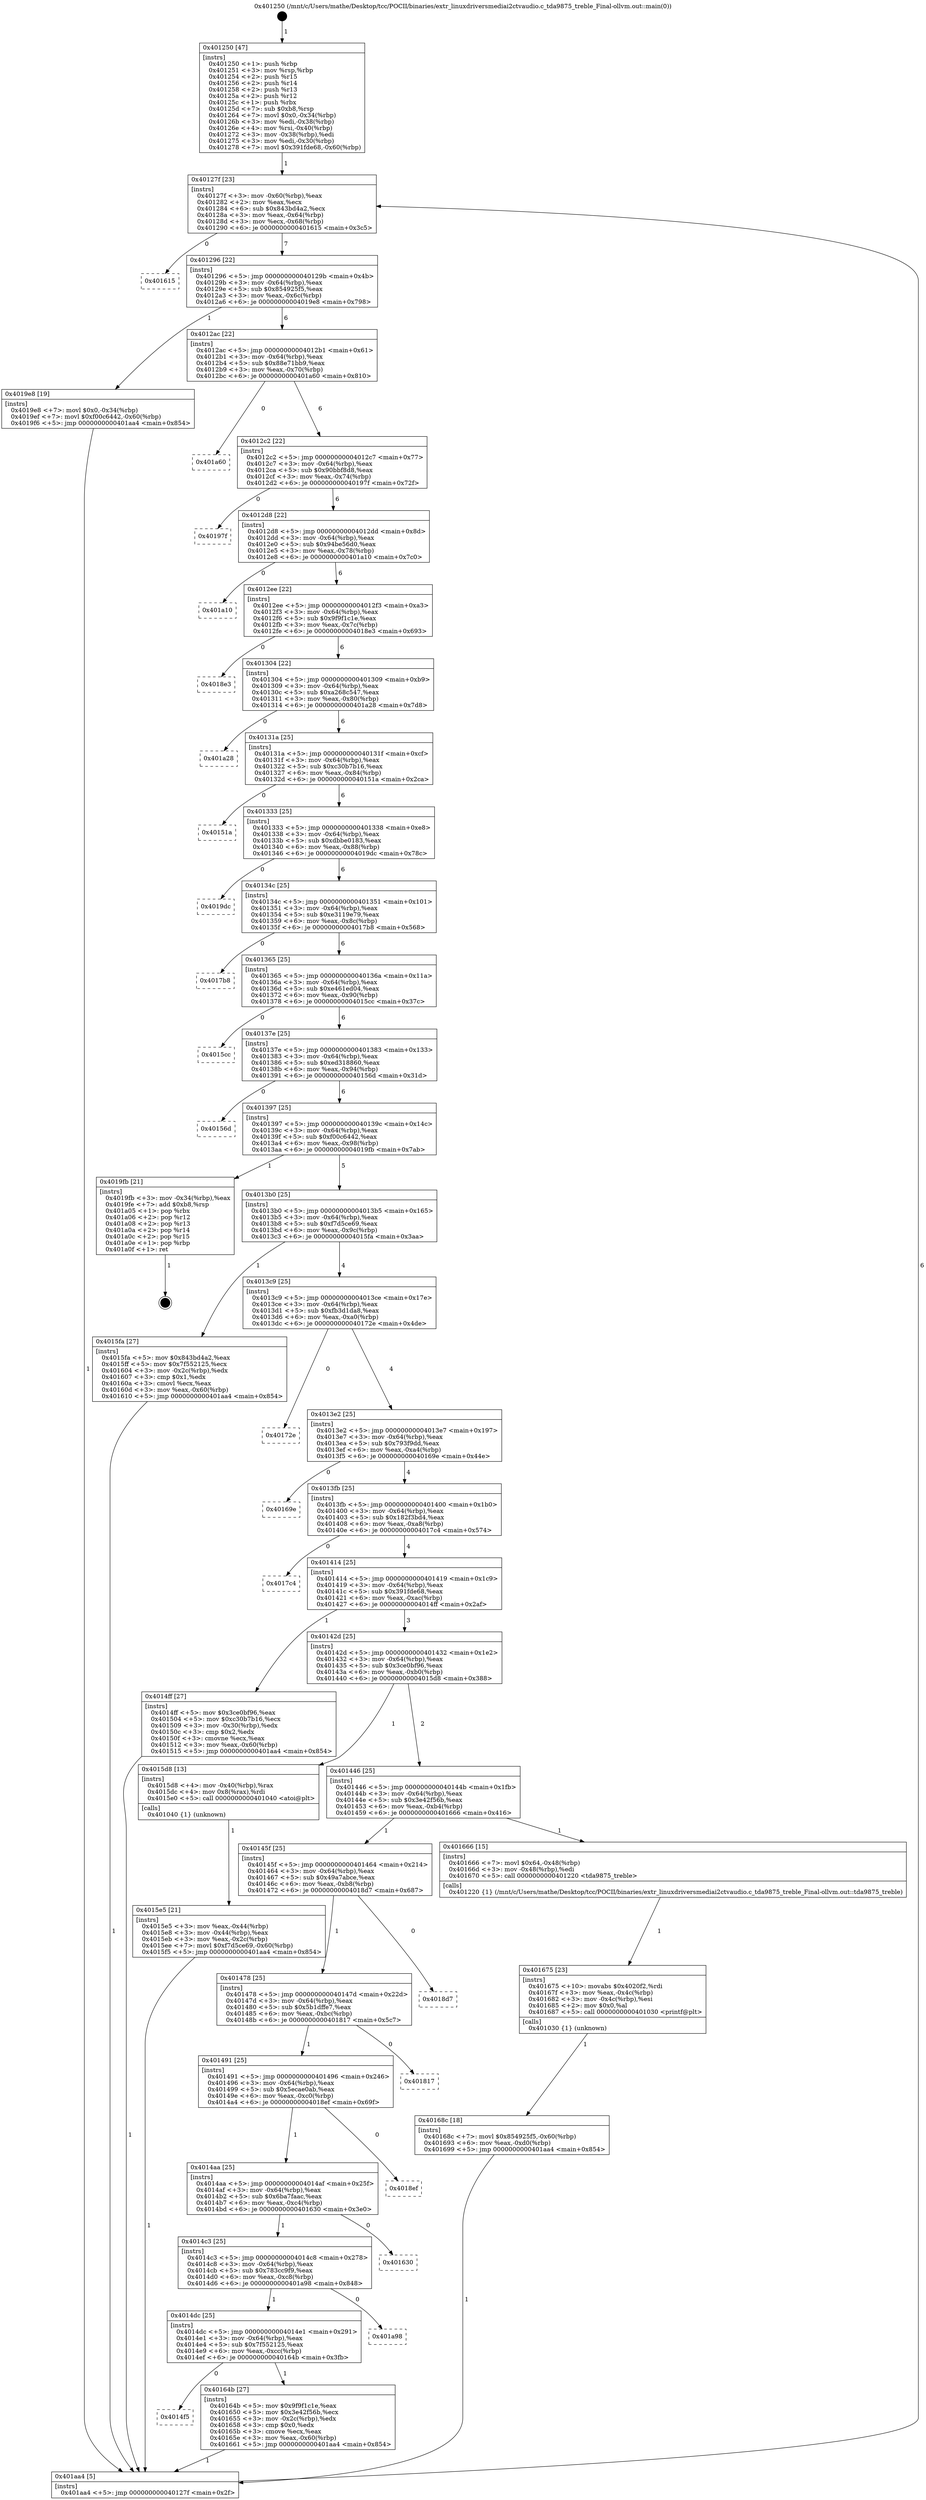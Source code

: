 digraph "0x401250" {
  label = "0x401250 (/mnt/c/Users/mathe/Desktop/tcc/POCII/binaries/extr_linuxdriversmediai2ctvaudio.c_tda9875_treble_Final-ollvm.out::main(0))"
  labelloc = "t"
  node[shape=record]

  Entry [label="",width=0.3,height=0.3,shape=circle,fillcolor=black,style=filled]
  "0x40127f" [label="{
     0x40127f [23]\l
     | [instrs]\l
     &nbsp;&nbsp;0x40127f \<+3\>: mov -0x60(%rbp),%eax\l
     &nbsp;&nbsp;0x401282 \<+2\>: mov %eax,%ecx\l
     &nbsp;&nbsp;0x401284 \<+6\>: sub $0x843bd4a2,%ecx\l
     &nbsp;&nbsp;0x40128a \<+3\>: mov %eax,-0x64(%rbp)\l
     &nbsp;&nbsp;0x40128d \<+3\>: mov %ecx,-0x68(%rbp)\l
     &nbsp;&nbsp;0x401290 \<+6\>: je 0000000000401615 \<main+0x3c5\>\l
  }"]
  "0x401615" [label="{
     0x401615\l
  }", style=dashed]
  "0x401296" [label="{
     0x401296 [22]\l
     | [instrs]\l
     &nbsp;&nbsp;0x401296 \<+5\>: jmp 000000000040129b \<main+0x4b\>\l
     &nbsp;&nbsp;0x40129b \<+3\>: mov -0x64(%rbp),%eax\l
     &nbsp;&nbsp;0x40129e \<+5\>: sub $0x854925f5,%eax\l
     &nbsp;&nbsp;0x4012a3 \<+3\>: mov %eax,-0x6c(%rbp)\l
     &nbsp;&nbsp;0x4012a6 \<+6\>: je 00000000004019e8 \<main+0x798\>\l
  }"]
  Exit [label="",width=0.3,height=0.3,shape=circle,fillcolor=black,style=filled,peripheries=2]
  "0x4019e8" [label="{
     0x4019e8 [19]\l
     | [instrs]\l
     &nbsp;&nbsp;0x4019e8 \<+7\>: movl $0x0,-0x34(%rbp)\l
     &nbsp;&nbsp;0x4019ef \<+7\>: movl $0xf00c6442,-0x60(%rbp)\l
     &nbsp;&nbsp;0x4019f6 \<+5\>: jmp 0000000000401aa4 \<main+0x854\>\l
  }"]
  "0x4012ac" [label="{
     0x4012ac [22]\l
     | [instrs]\l
     &nbsp;&nbsp;0x4012ac \<+5\>: jmp 00000000004012b1 \<main+0x61\>\l
     &nbsp;&nbsp;0x4012b1 \<+3\>: mov -0x64(%rbp),%eax\l
     &nbsp;&nbsp;0x4012b4 \<+5\>: sub $0x88e71bb9,%eax\l
     &nbsp;&nbsp;0x4012b9 \<+3\>: mov %eax,-0x70(%rbp)\l
     &nbsp;&nbsp;0x4012bc \<+6\>: je 0000000000401a60 \<main+0x810\>\l
  }"]
  "0x40168c" [label="{
     0x40168c [18]\l
     | [instrs]\l
     &nbsp;&nbsp;0x40168c \<+7\>: movl $0x854925f5,-0x60(%rbp)\l
     &nbsp;&nbsp;0x401693 \<+6\>: mov %eax,-0xd0(%rbp)\l
     &nbsp;&nbsp;0x401699 \<+5\>: jmp 0000000000401aa4 \<main+0x854\>\l
  }"]
  "0x401a60" [label="{
     0x401a60\l
  }", style=dashed]
  "0x4012c2" [label="{
     0x4012c2 [22]\l
     | [instrs]\l
     &nbsp;&nbsp;0x4012c2 \<+5\>: jmp 00000000004012c7 \<main+0x77\>\l
     &nbsp;&nbsp;0x4012c7 \<+3\>: mov -0x64(%rbp),%eax\l
     &nbsp;&nbsp;0x4012ca \<+5\>: sub $0x90bbf8d8,%eax\l
     &nbsp;&nbsp;0x4012cf \<+3\>: mov %eax,-0x74(%rbp)\l
     &nbsp;&nbsp;0x4012d2 \<+6\>: je 000000000040197f \<main+0x72f\>\l
  }"]
  "0x401675" [label="{
     0x401675 [23]\l
     | [instrs]\l
     &nbsp;&nbsp;0x401675 \<+10\>: movabs $0x4020f2,%rdi\l
     &nbsp;&nbsp;0x40167f \<+3\>: mov %eax,-0x4c(%rbp)\l
     &nbsp;&nbsp;0x401682 \<+3\>: mov -0x4c(%rbp),%esi\l
     &nbsp;&nbsp;0x401685 \<+2\>: mov $0x0,%al\l
     &nbsp;&nbsp;0x401687 \<+5\>: call 0000000000401030 \<printf@plt\>\l
     | [calls]\l
     &nbsp;&nbsp;0x401030 \{1\} (unknown)\l
  }"]
  "0x40197f" [label="{
     0x40197f\l
  }", style=dashed]
  "0x4012d8" [label="{
     0x4012d8 [22]\l
     | [instrs]\l
     &nbsp;&nbsp;0x4012d8 \<+5\>: jmp 00000000004012dd \<main+0x8d\>\l
     &nbsp;&nbsp;0x4012dd \<+3\>: mov -0x64(%rbp),%eax\l
     &nbsp;&nbsp;0x4012e0 \<+5\>: sub $0x94be56d0,%eax\l
     &nbsp;&nbsp;0x4012e5 \<+3\>: mov %eax,-0x78(%rbp)\l
     &nbsp;&nbsp;0x4012e8 \<+6\>: je 0000000000401a10 \<main+0x7c0\>\l
  }"]
  "0x4014f5" [label="{
     0x4014f5\l
  }", style=dashed]
  "0x401a10" [label="{
     0x401a10\l
  }", style=dashed]
  "0x4012ee" [label="{
     0x4012ee [22]\l
     | [instrs]\l
     &nbsp;&nbsp;0x4012ee \<+5\>: jmp 00000000004012f3 \<main+0xa3\>\l
     &nbsp;&nbsp;0x4012f3 \<+3\>: mov -0x64(%rbp),%eax\l
     &nbsp;&nbsp;0x4012f6 \<+5\>: sub $0x9f9f1c1e,%eax\l
     &nbsp;&nbsp;0x4012fb \<+3\>: mov %eax,-0x7c(%rbp)\l
     &nbsp;&nbsp;0x4012fe \<+6\>: je 00000000004018e3 \<main+0x693\>\l
  }"]
  "0x40164b" [label="{
     0x40164b [27]\l
     | [instrs]\l
     &nbsp;&nbsp;0x40164b \<+5\>: mov $0x9f9f1c1e,%eax\l
     &nbsp;&nbsp;0x401650 \<+5\>: mov $0x3e42f56b,%ecx\l
     &nbsp;&nbsp;0x401655 \<+3\>: mov -0x2c(%rbp),%edx\l
     &nbsp;&nbsp;0x401658 \<+3\>: cmp $0x0,%edx\l
     &nbsp;&nbsp;0x40165b \<+3\>: cmove %ecx,%eax\l
     &nbsp;&nbsp;0x40165e \<+3\>: mov %eax,-0x60(%rbp)\l
     &nbsp;&nbsp;0x401661 \<+5\>: jmp 0000000000401aa4 \<main+0x854\>\l
  }"]
  "0x4018e3" [label="{
     0x4018e3\l
  }", style=dashed]
  "0x401304" [label="{
     0x401304 [22]\l
     | [instrs]\l
     &nbsp;&nbsp;0x401304 \<+5\>: jmp 0000000000401309 \<main+0xb9\>\l
     &nbsp;&nbsp;0x401309 \<+3\>: mov -0x64(%rbp),%eax\l
     &nbsp;&nbsp;0x40130c \<+5\>: sub $0xa268c547,%eax\l
     &nbsp;&nbsp;0x401311 \<+3\>: mov %eax,-0x80(%rbp)\l
     &nbsp;&nbsp;0x401314 \<+6\>: je 0000000000401a28 \<main+0x7d8\>\l
  }"]
  "0x4014dc" [label="{
     0x4014dc [25]\l
     | [instrs]\l
     &nbsp;&nbsp;0x4014dc \<+5\>: jmp 00000000004014e1 \<main+0x291\>\l
     &nbsp;&nbsp;0x4014e1 \<+3\>: mov -0x64(%rbp),%eax\l
     &nbsp;&nbsp;0x4014e4 \<+5\>: sub $0x7f552125,%eax\l
     &nbsp;&nbsp;0x4014e9 \<+6\>: mov %eax,-0xcc(%rbp)\l
     &nbsp;&nbsp;0x4014ef \<+6\>: je 000000000040164b \<main+0x3fb\>\l
  }"]
  "0x401a28" [label="{
     0x401a28\l
  }", style=dashed]
  "0x40131a" [label="{
     0x40131a [25]\l
     | [instrs]\l
     &nbsp;&nbsp;0x40131a \<+5\>: jmp 000000000040131f \<main+0xcf\>\l
     &nbsp;&nbsp;0x40131f \<+3\>: mov -0x64(%rbp),%eax\l
     &nbsp;&nbsp;0x401322 \<+5\>: sub $0xc30b7b16,%eax\l
     &nbsp;&nbsp;0x401327 \<+6\>: mov %eax,-0x84(%rbp)\l
     &nbsp;&nbsp;0x40132d \<+6\>: je 000000000040151a \<main+0x2ca\>\l
  }"]
  "0x401a98" [label="{
     0x401a98\l
  }", style=dashed]
  "0x40151a" [label="{
     0x40151a\l
  }", style=dashed]
  "0x401333" [label="{
     0x401333 [25]\l
     | [instrs]\l
     &nbsp;&nbsp;0x401333 \<+5\>: jmp 0000000000401338 \<main+0xe8\>\l
     &nbsp;&nbsp;0x401338 \<+3\>: mov -0x64(%rbp),%eax\l
     &nbsp;&nbsp;0x40133b \<+5\>: sub $0xdbbe0183,%eax\l
     &nbsp;&nbsp;0x401340 \<+6\>: mov %eax,-0x88(%rbp)\l
     &nbsp;&nbsp;0x401346 \<+6\>: je 00000000004019dc \<main+0x78c\>\l
  }"]
  "0x4014c3" [label="{
     0x4014c3 [25]\l
     | [instrs]\l
     &nbsp;&nbsp;0x4014c3 \<+5\>: jmp 00000000004014c8 \<main+0x278\>\l
     &nbsp;&nbsp;0x4014c8 \<+3\>: mov -0x64(%rbp),%eax\l
     &nbsp;&nbsp;0x4014cb \<+5\>: sub $0x783cc9f9,%eax\l
     &nbsp;&nbsp;0x4014d0 \<+6\>: mov %eax,-0xc8(%rbp)\l
     &nbsp;&nbsp;0x4014d6 \<+6\>: je 0000000000401a98 \<main+0x848\>\l
  }"]
  "0x4019dc" [label="{
     0x4019dc\l
  }", style=dashed]
  "0x40134c" [label="{
     0x40134c [25]\l
     | [instrs]\l
     &nbsp;&nbsp;0x40134c \<+5\>: jmp 0000000000401351 \<main+0x101\>\l
     &nbsp;&nbsp;0x401351 \<+3\>: mov -0x64(%rbp),%eax\l
     &nbsp;&nbsp;0x401354 \<+5\>: sub $0xe3119e79,%eax\l
     &nbsp;&nbsp;0x401359 \<+6\>: mov %eax,-0x8c(%rbp)\l
     &nbsp;&nbsp;0x40135f \<+6\>: je 00000000004017b8 \<main+0x568\>\l
  }"]
  "0x401630" [label="{
     0x401630\l
  }", style=dashed]
  "0x4017b8" [label="{
     0x4017b8\l
  }", style=dashed]
  "0x401365" [label="{
     0x401365 [25]\l
     | [instrs]\l
     &nbsp;&nbsp;0x401365 \<+5\>: jmp 000000000040136a \<main+0x11a\>\l
     &nbsp;&nbsp;0x40136a \<+3\>: mov -0x64(%rbp),%eax\l
     &nbsp;&nbsp;0x40136d \<+5\>: sub $0xe461ed04,%eax\l
     &nbsp;&nbsp;0x401372 \<+6\>: mov %eax,-0x90(%rbp)\l
     &nbsp;&nbsp;0x401378 \<+6\>: je 00000000004015cc \<main+0x37c\>\l
  }"]
  "0x4014aa" [label="{
     0x4014aa [25]\l
     | [instrs]\l
     &nbsp;&nbsp;0x4014aa \<+5\>: jmp 00000000004014af \<main+0x25f\>\l
     &nbsp;&nbsp;0x4014af \<+3\>: mov -0x64(%rbp),%eax\l
     &nbsp;&nbsp;0x4014b2 \<+5\>: sub $0x6ba7faac,%eax\l
     &nbsp;&nbsp;0x4014b7 \<+6\>: mov %eax,-0xc4(%rbp)\l
     &nbsp;&nbsp;0x4014bd \<+6\>: je 0000000000401630 \<main+0x3e0\>\l
  }"]
  "0x4015cc" [label="{
     0x4015cc\l
  }", style=dashed]
  "0x40137e" [label="{
     0x40137e [25]\l
     | [instrs]\l
     &nbsp;&nbsp;0x40137e \<+5\>: jmp 0000000000401383 \<main+0x133\>\l
     &nbsp;&nbsp;0x401383 \<+3\>: mov -0x64(%rbp),%eax\l
     &nbsp;&nbsp;0x401386 \<+5\>: sub $0xed318860,%eax\l
     &nbsp;&nbsp;0x40138b \<+6\>: mov %eax,-0x94(%rbp)\l
     &nbsp;&nbsp;0x401391 \<+6\>: je 000000000040156d \<main+0x31d\>\l
  }"]
  "0x4018ef" [label="{
     0x4018ef\l
  }", style=dashed]
  "0x40156d" [label="{
     0x40156d\l
  }", style=dashed]
  "0x401397" [label="{
     0x401397 [25]\l
     | [instrs]\l
     &nbsp;&nbsp;0x401397 \<+5\>: jmp 000000000040139c \<main+0x14c\>\l
     &nbsp;&nbsp;0x40139c \<+3\>: mov -0x64(%rbp),%eax\l
     &nbsp;&nbsp;0x40139f \<+5\>: sub $0xf00c6442,%eax\l
     &nbsp;&nbsp;0x4013a4 \<+6\>: mov %eax,-0x98(%rbp)\l
     &nbsp;&nbsp;0x4013aa \<+6\>: je 00000000004019fb \<main+0x7ab\>\l
  }"]
  "0x401491" [label="{
     0x401491 [25]\l
     | [instrs]\l
     &nbsp;&nbsp;0x401491 \<+5\>: jmp 0000000000401496 \<main+0x246\>\l
     &nbsp;&nbsp;0x401496 \<+3\>: mov -0x64(%rbp),%eax\l
     &nbsp;&nbsp;0x401499 \<+5\>: sub $0x5ecae0ab,%eax\l
     &nbsp;&nbsp;0x40149e \<+6\>: mov %eax,-0xc0(%rbp)\l
     &nbsp;&nbsp;0x4014a4 \<+6\>: je 00000000004018ef \<main+0x69f\>\l
  }"]
  "0x4019fb" [label="{
     0x4019fb [21]\l
     | [instrs]\l
     &nbsp;&nbsp;0x4019fb \<+3\>: mov -0x34(%rbp),%eax\l
     &nbsp;&nbsp;0x4019fe \<+7\>: add $0xb8,%rsp\l
     &nbsp;&nbsp;0x401a05 \<+1\>: pop %rbx\l
     &nbsp;&nbsp;0x401a06 \<+2\>: pop %r12\l
     &nbsp;&nbsp;0x401a08 \<+2\>: pop %r13\l
     &nbsp;&nbsp;0x401a0a \<+2\>: pop %r14\l
     &nbsp;&nbsp;0x401a0c \<+2\>: pop %r15\l
     &nbsp;&nbsp;0x401a0e \<+1\>: pop %rbp\l
     &nbsp;&nbsp;0x401a0f \<+1\>: ret\l
  }"]
  "0x4013b0" [label="{
     0x4013b0 [25]\l
     | [instrs]\l
     &nbsp;&nbsp;0x4013b0 \<+5\>: jmp 00000000004013b5 \<main+0x165\>\l
     &nbsp;&nbsp;0x4013b5 \<+3\>: mov -0x64(%rbp),%eax\l
     &nbsp;&nbsp;0x4013b8 \<+5\>: sub $0xf7d5ce69,%eax\l
     &nbsp;&nbsp;0x4013bd \<+6\>: mov %eax,-0x9c(%rbp)\l
     &nbsp;&nbsp;0x4013c3 \<+6\>: je 00000000004015fa \<main+0x3aa\>\l
  }"]
  "0x401817" [label="{
     0x401817\l
  }", style=dashed]
  "0x4015fa" [label="{
     0x4015fa [27]\l
     | [instrs]\l
     &nbsp;&nbsp;0x4015fa \<+5\>: mov $0x843bd4a2,%eax\l
     &nbsp;&nbsp;0x4015ff \<+5\>: mov $0x7f552125,%ecx\l
     &nbsp;&nbsp;0x401604 \<+3\>: mov -0x2c(%rbp),%edx\l
     &nbsp;&nbsp;0x401607 \<+3\>: cmp $0x1,%edx\l
     &nbsp;&nbsp;0x40160a \<+3\>: cmovl %ecx,%eax\l
     &nbsp;&nbsp;0x40160d \<+3\>: mov %eax,-0x60(%rbp)\l
     &nbsp;&nbsp;0x401610 \<+5\>: jmp 0000000000401aa4 \<main+0x854\>\l
  }"]
  "0x4013c9" [label="{
     0x4013c9 [25]\l
     | [instrs]\l
     &nbsp;&nbsp;0x4013c9 \<+5\>: jmp 00000000004013ce \<main+0x17e\>\l
     &nbsp;&nbsp;0x4013ce \<+3\>: mov -0x64(%rbp),%eax\l
     &nbsp;&nbsp;0x4013d1 \<+5\>: sub $0xfb3d1da8,%eax\l
     &nbsp;&nbsp;0x4013d6 \<+6\>: mov %eax,-0xa0(%rbp)\l
     &nbsp;&nbsp;0x4013dc \<+6\>: je 000000000040172e \<main+0x4de\>\l
  }"]
  "0x401478" [label="{
     0x401478 [25]\l
     | [instrs]\l
     &nbsp;&nbsp;0x401478 \<+5\>: jmp 000000000040147d \<main+0x22d\>\l
     &nbsp;&nbsp;0x40147d \<+3\>: mov -0x64(%rbp),%eax\l
     &nbsp;&nbsp;0x401480 \<+5\>: sub $0x5b1dffe7,%eax\l
     &nbsp;&nbsp;0x401485 \<+6\>: mov %eax,-0xbc(%rbp)\l
     &nbsp;&nbsp;0x40148b \<+6\>: je 0000000000401817 \<main+0x5c7\>\l
  }"]
  "0x40172e" [label="{
     0x40172e\l
  }", style=dashed]
  "0x4013e2" [label="{
     0x4013e2 [25]\l
     | [instrs]\l
     &nbsp;&nbsp;0x4013e2 \<+5\>: jmp 00000000004013e7 \<main+0x197\>\l
     &nbsp;&nbsp;0x4013e7 \<+3\>: mov -0x64(%rbp),%eax\l
     &nbsp;&nbsp;0x4013ea \<+5\>: sub $0x793f9dd,%eax\l
     &nbsp;&nbsp;0x4013ef \<+6\>: mov %eax,-0xa4(%rbp)\l
     &nbsp;&nbsp;0x4013f5 \<+6\>: je 000000000040169e \<main+0x44e\>\l
  }"]
  "0x4018d7" [label="{
     0x4018d7\l
  }", style=dashed]
  "0x40169e" [label="{
     0x40169e\l
  }", style=dashed]
  "0x4013fb" [label="{
     0x4013fb [25]\l
     | [instrs]\l
     &nbsp;&nbsp;0x4013fb \<+5\>: jmp 0000000000401400 \<main+0x1b0\>\l
     &nbsp;&nbsp;0x401400 \<+3\>: mov -0x64(%rbp),%eax\l
     &nbsp;&nbsp;0x401403 \<+5\>: sub $0x182f3bd4,%eax\l
     &nbsp;&nbsp;0x401408 \<+6\>: mov %eax,-0xa8(%rbp)\l
     &nbsp;&nbsp;0x40140e \<+6\>: je 00000000004017c4 \<main+0x574\>\l
  }"]
  "0x40145f" [label="{
     0x40145f [25]\l
     | [instrs]\l
     &nbsp;&nbsp;0x40145f \<+5\>: jmp 0000000000401464 \<main+0x214\>\l
     &nbsp;&nbsp;0x401464 \<+3\>: mov -0x64(%rbp),%eax\l
     &nbsp;&nbsp;0x401467 \<+5\>: sub $0x49a7abce,%eax\l
     &nbsp;&nbsp;0x40146c \<+6\>: mov %eax,-0xb8(%rbp)\l
     &nbsp;&nbsp;0x401472 \<+6\>: je 00000000004018d7 \<main+0x687\>\l
  }"]
  "0x4017c4" [label="{
     0x4017c4\l
  }", style=dashed]
  "0x401414" [label="{
     0x401414 [25]\l
     | [instrs]\l
     &nbsp;&nbsp;0x401414 \<+5\>: jmp 0000000000401419 \<main+0x1c9\>\l
     &nbsp;&nbsp;0x401419 \<+3\>: mov -0x64(%rbp),%eax\l
     &nbsp;&nbsp;0x40141c \<+5\>: sub $0x391fde68,%eax\l
     &nbsp;&nbsp;0x401421 \<+6\>: mov %eax,-0xac(%rbp)\l
     &nbsp;&nbsp;0x401427 \<+6\>: je 00000000004014ff \<main+0x2af\>\l
  }"]
  "0x401666" [label="{
     0x401666 [15]\l
     | [instrs]\l
     &nbsp;&nbsp;0x401666 \<+7\>: movl $0x64,-0x48(%rbp)\l
     &nbsp;&nbsp;0x40166d \<+3\>: mov -0x48(%rbp),%edi\l
     &nbsp;&nbsp;0x401670 \<+5\>: call 0000000000401220 \<tda9875_treble\>\l
     | [calls]\l
     &nbsp;&nbsp;0x401220 \{1\} (/mnt/c/Users/mathe/Desktop/tcc/POCII/binaries/extr_linuxdriversmediai2ctvaudio.c_tda9875_treble_Final-ollvm.out::tda9875_treble)\l
  }"]
  "0x4014ff" [label="{
     0x4014ff [27]\l
     | [instrs]\l
     &nbsp;&nbsp;0x4014ff \<+5\>: mov $0x3ce0bf96,%eax\l
     &nbsp;&nbsp;0x401504 \<+5\>: mov $0xc30b7b16,%ecx\l
     &nbsp;&nbsp;0x401509 \<+3\>: mov -0x30(%rbp),%edx\l
     &nbsp;&nbsp;0x40150c \<+3\>: cmp $0x2,%edx\l
     &nbsp;&nbsp;0x40150f \<+3\>: cmovne %ecx,%eax\l
     &nbsp;&nbsp;0x401512 \<+3\>: mov %eax,-0x60(%rbp)\l
     &nbsp;&nbsp;0x401515 \<+5\>: jmp 0000000000401aa4 \<main+0x854\>\l
  }"]
  "0x40142d" [label="{
     0x40142d [25]\l
     | [instrs]\l
     &nbsp;&nbsp;0x40142d \<+5\>: jmp 0000000000401432 \<main+0x1e2\>\l
     &nbsp;&nbsp;0x401432 \<+3\>: mov -0x64(%rbp),%eax\l
     &nbsp;&nbsp;0x401435 \<+5\>: sub $0x3ce0bf96,%eax\l
     &nbsp;&nbsp;0x40143a \<+6\>: mov %eax,-0xb0(%rbp)\l
     &nbsp;&nbsp;0x401440 \<+6\>: je 00000000004015d8 \<main+0x388\>\l
  }"]
  "0x401aa4" [label="{
     0x401aa4 [5]\l
     | [instrs]\l
     &nbsp;&nbsp;0x401aa4 \<+5\>: jmp 000000000040127f \<main+0x2f\>\l
  }"]
  "0x401250" [label="{
     0x401250 [47]\l
     | [instrs]\l
     &nbsp;&nbsp;0x401250 \<+1\>: push %rbp\l
     &nbsp;&nbsp;0x401251 \<+3\>: mov %rsp,%rbp\l
     &nbsp;&nbsp;0x401254 \<+2\>: push %r15\l
     &nbsp;&nbsp;0x401256 \<+2\>: push %r14\l
     &nbsp;&nbsp;0x401258 \<+2\>: push %r13\l
     &nbsp;&nbsp;0x40125a \<+2\>: push %r12\l
     &nbsp;&nbsp;0x40125c \<+1\>: push %rbx\l
     &nbsp;&nbsp;0x40125d \<+7\>: sub $0xb8,%rsp\l
     &nbsp;&nbsp;0x401264 \<+7\>: movl $0x0,-0x34(%rbp)\l
     &nbsp;&nbsp;0x40126b \<+3\>: mov %edi,-0x38(%rbp)\l
     &nbsp;&nbsp;0x40126e \<+4\>: mov %rsi,-0x40(%rbp)\l
     &nbsp;&nbsp;0x401272 \<+3\>: mov -0x38(%rbp),%edi\l
     &nbsp;&nbsp;0x401275 \<+3\>: mov %edi,-0x30(%rbp)\l
     &nbsp;&nbsp;0x401278 \<+7\>: movl $0x391fde68,-0x60(%rbp)\l
  }"]
  "0x4015e5" [label="{
     0x4015e5 [21]\l
     | [instrs]\l
     &nbsp;&nbsp;0x4015e5 \<+3\>: mov %eax,-0x44(%rbp)\l
     &nbsp;&nbsp;0x4015e8 \<+3\>: mov -0x44(%rbp),%eax\l
     &nbsp;&nbsp;0x4015eb \<+3\>: mov %eax,-0x2c(%rbp)\l
     &nbsp;&nbsp;0x4015ee \<+7\>: movl $0xf7d5ce69,-0x60(%rbp)\l
     &nbsp;&nbsp;0x4015f5 \<+5\>: jmp 0000000000401aa4 \<main+0x854\>\l
  }"]
  "0x4015d8" [label="{
     0x4015d8 [13]\l
     | [instrs]\l
     &nbsp;&nbsp;0x4015d8 \<+4\>: mov -0x40(%rbp),%rax\l
     &nbsp;&nbsp;0x4015dc \<+4\>: mov 0x8(%rax),%rdi\l
     &nbsp;&nbsp;0x4015e0 \<+5\>: call 0000000000401040 \<atoi@plt\>\l
     | [calls]\l
     &nbsp;&nbsp;0x401040 \{1\} (unknown)\l
  }"]
  "0x401446" [label="{
     0x401446 [25]\l
     | [instrs]\l
     &nbsp;&nbsp;0x401446 \<+5\>: jmp 000000000040144b \<main+0x1fb\>\l
     &nbsp;&nbsp;0x40144b \<+3\>: mov -0x64(%rbp),%eax\l
     &nbsp;&nbsp;0x40144e \<+5\>: sub $0x3e42f56b,%eax\l
     &nbsp;&nbsp;0x401453 \<+6\>: mov %eax,-0xb4(%rbp)\l
     &nbsp;&nbsp;0x401459 \<+6\>: je 0000000000401666 \<main+0x416\>\l
  }"]
  Entry -> "0x401250" [label=" 1"]
  "0x40127f" -> "0x401615" [label=" 0"]
  "0x40127f" -> "0x401296" [label=" 7"]
  "0x4019fb" -> Exit [label=" 1"]
  "0x401296" -> "0x4019e8" [label=" 1"]
  "0x401296" -> "0x4012ac" [label=" 6"]
  "0x4019e8" -> "0x401aa4" [label=" 1"]
  "0x4012ac" -> "0x401a60" [label=" 0"]
  "0x4012ac" -> "0x4012c2" [label=" 6"]
  "0x40168c" -> "0x401aa4" [label=" 1"]
  "0x4012c2" -> "0x40197f" [label=" 0"]
  "0x4012c2" -> "0x4012d8" [label=" 6"]
  "0x401675" -> "0x40168c" [label=" 1"]
  "0x4012d8" -> "0x401a10" [label=" 0"]
  "0x4012d8" -> "0x4012ee" [label=" 6"]
  "0x401666" -> "0x401675" [label=" 1"]
  "0x4012ee" -> "0x4018e3" [label=" 0"]
  "0x4012ee" -> "0x401304" [label=" 6"]
  "0x40164b" -> "0x401aa4" [label=" 1"]
  "0x401304" -> "0x401a28" [label=" 0"]
  "0x401304" -> "0x40131a" [label=" 6"]
  "0x4014dc" -> "0x40164b" [label=" 1"]
  "0x40131a" -> "0x40151a" [label=" 0"]
  "0x40131a" -> "0x401333" [label=" 6"]
  "0x4014dc" -> "0x4014f5" [label=" 0"]
  "0x401333" -> "0x4019dc" [label=" 0"]
  "0x401333" -> "0x40134c" [label=" 6"]
  "0x4014c3" -> "0x401a98" [label=" 0"]
  "0x40134c" -> "0x4017b8" [label=" 0"]
  "0x40134c" -> "0x401365" [label=" 6"]
  "0x4014c3" -> "0x4014dc" [label=" 1"]
  "0x401365" -> "0x4015cc" [label=" 0"]
  "0x401365" -> "0x40137e" [label=" 6"]
  "0x4014aa" -> "0x401630" [label=" 0"]
  "0x40137e" -> "0x40156d" [label=" 0"]
  "0x40137e" -> "0x401397" [label=" 6"]
  "0x4014aa" -> "0x4014c3" [label=" 1"]
  "0x401397" -> "0x4019fb" [label=" 1"]
  "0x401397" -> "0x4013b0" [label=" 5"]
  "0x401491" -> "0x4018ef" [label=" 0"]
  "0x4013b0" -> "0x4015fa" [label=" 1"]
  "0x4013b0" -> "0x4013c9" [label=" 4"]
  "0x401491" -> "0x4014aa" [label=" 1"]
  "0x4013c9" -> "0x40172e" [label=" 0"]
  "0x4013c9" -> "0x4013e2" [label=" 4"]
  "0x401478" -> "0x401817" [label=" 0"]
  "0x4013e2" -> "0x40169e" [label=" 0"]
  "0x4013e2" -> "0x4013fb" [label=" 4"]
  "0x401478" -> "0x401491" [label=" 1"]
  "0x4013fb" -> "0x4017c4" [label=" 0"]
  "0x4013fb" -> "0x401414" [label=" 4"]
  "0x40145f" -> "0x4018d7" [label=" 0"]
  "0x401414" -> "0x4014ff" [label=" 1"]
  "0x401414" -> "0x40142d" [label=" 3"]
  "0x4014ff" -> "0x401aa4" [label=" 1"]
  "0x401250" -> "0x40127f" [label=" 1"]
  "0x401aa4" -> "0x40127f" [label=" 6"]
  "0x40145f" -> "0x401478" [label=" 1"]
  "0x40142d" -> "0x4015d8" [label=" 1"]
  "0x40142d" -> "0x401446" [label=" 2"]
  "0x4015d8" -> "0x4015e5" [label=" 1"]
  "0x4015e5" -> "0x401aa4" [label=" 1"]
  "0x4015fa" -> "0x401aa4" [label=" 1"]
  "0x401446" -> "0x40145f" [label=" 1"]
  "0x401446" -> "0x401666" [label=" 1"]
}
